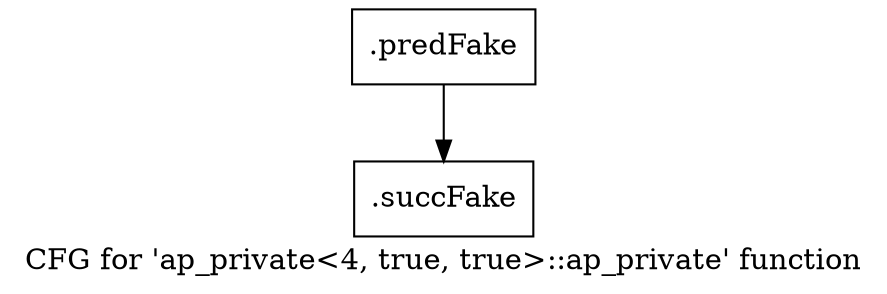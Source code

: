 digraph "CFG for 'ap_private\<4, true, true\>::ap_private' function" {
	label="CFG for 'ap_private\<4, true, true\>::ap_private' function";

	Node0x45cf470 [shape=record,filename="",linenumber="",label="{.predFake}"];
	Node0x45cf470 -> Node0x439a2d0[ callList="" memoryops="" filename="/media/miguel/NewVolume/Linux/Xilinx/Vitis_HLS/2020.2/include/etc/ap_private.h" execusionnum="1759"];
	Node0x439a2d0 [shape=record,filename="/media/miguel/NewVolume/Linux/Xilinx/Vitis_HLS/2020.2/include/etc/ap_private.h",linenumber="1685",label="{.succFake}"];
}
